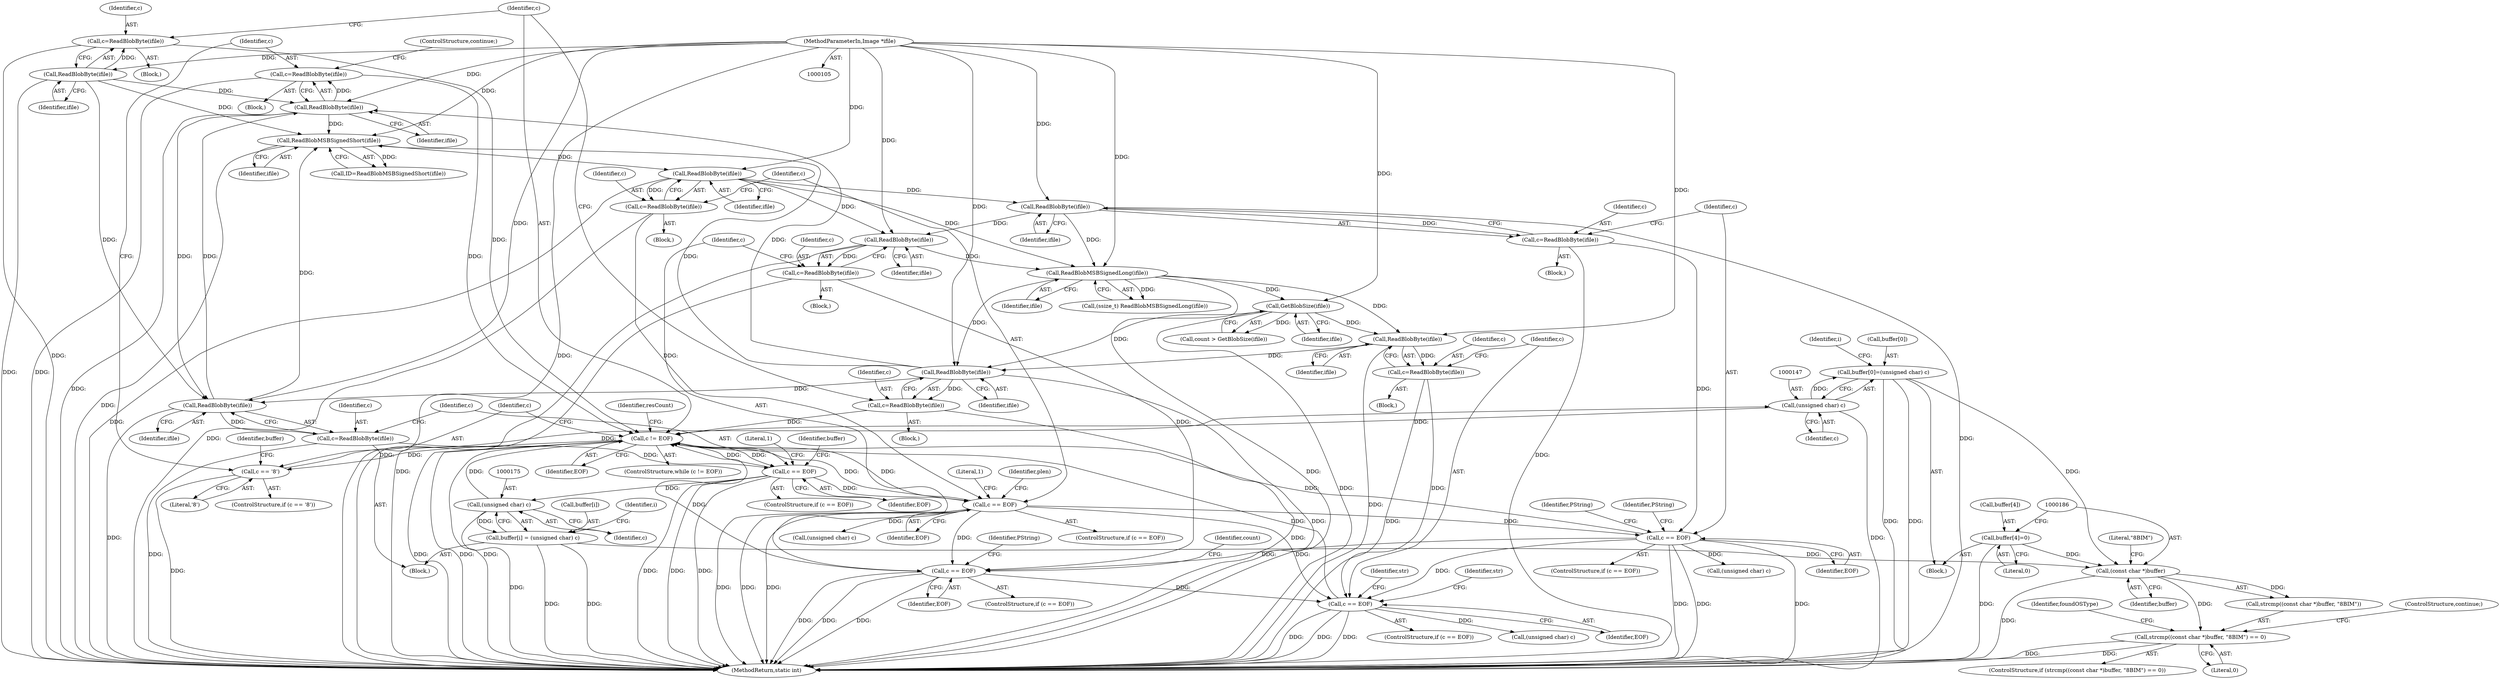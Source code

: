 digraph "0_ImageMagick_cb1214c124e1bd61f7dd551b94a794864861592e@API" {
"1000183" [label="(Call,strcmp((const char *)buffer, \"8BIM\") == 0)"];
"1000185" [label="(Call,(const char *)buffer)"];
"1000177" [label="(Call,buffer[4]=0)"];
"1000142" [label="(Call,buffer[0]=(unsigned char) c)"];
"1000146" [label="(Call,(unsigned char) c)"];
"1000137" [label="(Call,c == '8')"];
"1000132" [label="(Call,c != EOF)"];
"1000127" [label="(Call,c=ReadBlobByte(ifile))"];
"1000129" [label="(Call,ReadBlobByte(ifile))"];
"1000106" [label="(MethodParameterIn,Image *ifile)"];
"1000486" [label="(Call,c=ReadBlobByte(ifile))"];
"1000488" [label="(Call,ReadBlobByte(ifile))"];
"1000330" [label="(Call,GetBlobSize(ifile))"];
"1000321" [label="(Call,ReadBlobMSBSignedLong(ifile))"];
"1000264" [label="(Call,ReadBlobByte(ifile))"];
"1000217" [label="(Call,ReadBlobByte(ifile))"];
"1000204" [label="(Call,ReadBlobMSBSignedShort(ifile))"];
"1000199" [label="(Call,ReadBlobByte(ifile))"];
"1000161" [label="(Call,ReadBlobByte(ifile))"];
"1000301" [label="(Call,ReadBlobByte(ifile))"];
"1000384" [label="(Call,ReadBlobByte(ifile))"];
"1000197" [label="(Call,c=ReadBlobByte(ifile))"];
"1000174" [label="(Call,(unsigned char) c)"];
"1000164" [label="(Call,c == EOF)"];
"1000159" [label="(Call,c=ReadBlobByte(ifile))"];
"1000387" [label="(Call,c == EOF)"];
"1000382" [label="(Call,c=ReadBlobByte(ifile))"];
"1000267" [label="(Call,c == EOF)"];
"1000262" [label="(Call,c=ReadBlobByte(ifile))"];
"1000220" [label="(Call,c == EOF)"];
"1000215" [label="(Call,c=ReadBlobByte(ifile))"];
"1000304" [label="(Call,c == EOF)"];
"1000299" [label="(Call,c=ReadBlobByte(ifile))"];
"1000170" [label="(Call,buffer[i] = (unsigned char) c)"];
"1000219" [label="(ControlStructure,if (c == EOF))"];
"1000487" [label="(Identifier,c)"];
"1000389" [label="(Identifier,EOF)"];
"1000129" [label="(Call,ReadBlobByte(ifile))"];
"1000264" [label="(Call,ReadBlobByte(ifile))"];
"1000202" [label="(Call,ID=ReadBlobMSBSignedShort(ifile))"];
"1000216" [label="(Identifier,c)"];
"1000160" [label="(Identifier,c)"];
"1000298" [label="(Block,)"];
"1000392" [label="(Identifier,str)"];
"1000132" [label="(Call,c != EOF)"];
"1000201" [label="(ControlStructure,continue;)"];
"1000263" [label="(Identifier,c)"];
"1000134" [label="(Identifier,EOF)"];
"1000174" [label="(Call,(unsigned char) c)"];
"1000302" [label="(Identifier,ifile)"];
"1000284" [label="(Call,(unsigned char) c)"];
"1000128" [label="(Identifier,c)"];
"1000272" [label="(Identifier,PString)"];
"1000177" [label="(Call,buffer[4]=0)"];
"1000138" [label="(Identifier,c)"];
"1000225" [label="(Literal,1)"];
"1000331" [label="(Identifier,ifile)"];
"1000489" [label="(Identifier,ifile)"];
"1000148" [label="(Identifier,c)"];
"1000151" [label="(Identifier,i)"];
"1000388" [label="(Identifier,c)"];
"1000306" [label="(Identifier,EOF)"];
"1000491" [label="(Identifier,resCount)"];
"1000142" [label="(Call,buffer[0]=(unsigned char) c)"];
"1000322" [label="(Identifier,ifile)"];
"1000269" [label="(Identifier,EOF)"];
"1000169" [label="(Literal,1)"];
"1000381" [label="(Block,)"];
"1000387" [label="(Call,c == EOF)"];
"1000172" [label="(Identifier,buffer)"];
"1000176" [label="(Identifier,c)"];
"1000301" [label="(Call,ReadBlobByte(ifile))"];
"1000382" [label="(Call,c=ReadBlobByte(ifile))"];
"1000486" [label="(Call,c=ReadBlobByte(ifile))"];
"1000166" [label="(Identifier,EOF)"];
"1000136" [label="(ControlStructure,if (c == '8'))"];
"1000299" [label="(Call,c=ReadBlobByte(ifile))"];
"1000133" [label="(Identifier,c)"];
"1000184" [label="(Call,strcmp((const char *)buffer, \"8BIM\"))"];
"1000318" [label="(Identifier,count)"];
"1000205" [label="(Identifier,ifile)"];
"1000197" [label="(Call,c=ReadBlobByte(ifile))"];
"1000108" [label="(Block,)"];
"1000305" [label="(Identifier,c)"];
"1000194" [label="(ControlStructure,continue;)"];
"1000385" [label="(Identifier,ifile)"];
"1000217" [label="(Call,ReadBlobByte(ifile))"];
"1000183" [label="(Call,strcmp((const char *)buffer, \"8BIM\") == 0)"];
"1000267" [label="(Call,c == EOF)"];
"1000130" [label="(Identifier,ifile)"];
"1000158" [label="(Block,)"];
"1000165" [label="(Identifier,c)"];
"1000282" [label="(Identifier,PString)"];
"1000300" [label="(Identifier,c)"];
"1000159" [label="(Call,c=ReadBlobByte(ifile))"];
"1000162" [label="(Identifier,ifile)"];
"1000266" [label="(ControlStructure,if (c == EOF))"];
"1000328" [label="(Call,count > GetBlobSize(ifile))"];
"1000171" [label="(Call,buffer[i])"];
"1000144" [label="(Identifier,buffer)"];
"1000189" [label="(Literal,0)"];
"1000303" [label="(ControlStructure,if (c == EOF))"];
"1000215" [label="(Call,c=ReadBlobByte(ifile))"];
"1000384" [label="(Call,ReadBlobByte(ifile))"];
"1000222" [label="(Identifier,EOF)"];
"1000187" [label="(Identifier,buffer)"];
"1000191" [label="(Identifier,foundOSType)"];
"1000227" [label="(Identifier,plen)"];
"1000319" [label="(Call,(ssize_t) ReadBlobMSBSignedLong(ifile))"];
"1000492" [label="(MethodReturn,static int)"];
"1000127" [label="(Call,c=ReadBlobByte(ifile))"];
"1000164" [label="(Call,c == EOF)"];
"1000204" [label="(Call,ReadBlobMSBSignedShort(ifile))"];
"1000137" [label="(Call,c == '8')"];
"1000140" [label="(Block,)"];
"1000221" [label="(Identifier,c)"];
"1000199" [label="(Call,ReadBlobByte(ifile))"];
"1000218" [label="(Identifier,ifile)"];
"1000386" [label="(ControlStructure,if (c == EOF))"];
"1000213" [label="(Block,)"];
"1000170" [label="(Call,buffer[i] = (unsigned char) c)"];
"1000139" [label="(Literal,'8')"];
"1000321" [label="(Call,ReadBlobMSBSignedLong(ifile))"];
"1000161" [label="(Call,ReadBlobByte(ifile))"];
"1000200" [label="(Identifier,ifile)"];
"1000163" [label="(ControlStructure,if (c == EOF))"];
"1000265" [label="(Identifier,ifile)"];
"1000268" [label="(Identifier,c)"];
"1000408" [label="(Identifier,str)"];
"1000106" [label="(MethodParameterIn,Image *ifile)"];
"1000488" [label="(Call,ReadBlobByte(ifile))"];
"1000262" [label="(Call,c=ReadBlobByte(ifile))"];
"1000143" [label="(Call,buffer[0])"];
"1000157" [label="(Identifier,i)"];
"1000220" [label="(Call,c == EOF)"];
"1000185" [label="(Call,(const char *)buffer)"];
"1000410" [label="(Call,(unsigned char) c)"];
"1000181" [label="(Literal,0)"];
"1000198" [label="(Identifier,c)"];
"1000135" [label="(Block,)"];
"1000383" [label="(Identifier,c)"];
"1000304" [label="(Call,c == EOF)"];
"1000188" [label="(Literal,\"8BIM\")"];
"1000196" [label="(Block,)"];
"1000228" [label="(Call,(unsigned char) c)"];
"1000330" [label="(Call,GetBlobSize(ifile))"];
"1000178" [label="(Call,buffer[4])"];
"1000261" [label="(Block,)"];
"1000131" [label="(ControlStructure,while (c != EOF))"];
"1000182" [label="(ControlStructure,if (strcmp((const char *)buffer, \"8BIM\") == 0))"];
"1000146" [label="(Call,(unsigned char) c)"];
"1000309" [label="(Identifier,PString)"];
"1000183" -> "1000182"  [label="AST: "];
"1000183" -> "1000189"  [label="CFG: "];
"1000184" -> "1000183"  [label="AST: "];
"1000189" -> "1000183"  [label="AST: "];
"1000191" -> "1000183"  [label="CFG: "];
"1000194" -> "1000183"  [label="CFG: "];
"1000183" -> "1000492"  [label="DDG: "];
"1000183" -> "1000492"  [label="DDG: "];
"1000185" -> "1000183"  [label="DDG: "];
"1000185" -> "1000184"  [label="AST: "];
"1000185" -> "1000187"  [label="CFG: "];
"1000186" -> "1000185"  [label="AST: "];
"1000187" -> "1000185"  [label="AST: "];
"1000188" -> "1000185"  [label="CFG: "];
"1000185" -> "1000492"  [label="DDG: "];
"1000185" -> "1000184"  [label="DDG: "];
"1000177" -> "1000185"  [label="DDG: "];
"1000142" -> "1000185"  [label="DDG: "];
"1000170" -> "1000185"  [label="DDG: "];
"1000177" -> "1000140"  [label="AST: "];
"1000177" -> "1000181"  [label="CFG: "];
"1000178" -> "1000177"  [label="AST: "];
"1000181" -> "1000177"  [label="AST: "];
"1000186" -> "1000177"  [label="CFG: "];
"1000177" -> "1000492"  [label="DDG: "];
"1000142" -> "1000140"  [label="AST: "];
"1000142" -> "1000146"  [label="CFG: "];
"1000143" -> "1000142"  [label="AST: "];
"1000146" -> "1000142"  [label="AST: "];
"1000151" -> "1000142"  [label="CFG: "];
"1000142" -> "1000492"  [label="DDG: "];
"1000142" -> "1000492"  [label="DDG: "];
"1000146" -> "1000142"  [label="DDG: "];
"1000146" -> "1000148"  [label="CFG: "];
"1000147" -> "1000146"  [label="AST: "];
"1000148" -> "1000146"  [label="AST: "];
"1000146" -> "1000492"  [label="DDG: "];
"1000146" -> "1000132"  [label="DDG: "];
"1000137" -> "1000146"  [label="DDG: "];
"1000137" -> "1000136"  [label="AST: "];
"1000137" -> "1000139"  [label="CFG: "];
"1000138" -> "1000137"  [label="AST: "];
"1000139" -> "1000137"  [label="AST: "];
"1000144" -> "1000137"  [label="CFG: "];
"1000198" -> "1000137"  [label="CFG: "];
"1000137" -> "1000492"  [label="DDG: "];
"1000132" -> "1000137"  [label="DDG: "];
"1000132" -> "1000131"  [label="AST: "];
"1000132" -> "1000134"  [label="CFG: "];
"1000133" -> "1000132"  [label="AST: "];
"1000134" -> "1000132"  [label="AST: "];
"1000138" -> "1000132"  [label="CFG: "];
"1000491" -> "1000132"  [label="CFG: "];
"1000132" -> "1000492"  [label="DDG: "];
"1000132" -> "1000492"  [label="DDG: "];
"1000132" -> "1000492"  [label="DDG: "];
"1000127" -> "1000132"  [label="DDG: "];
"1000486" -> "1000132"  [label="DDG: "];
"1000197" -> "1000132"  [label="DDG: "];
"1000174" -> "1000132"  [label="DDG: "];
"1000387" -> "1000132"  [label="DDG: "];
"1000267" -> "1000132"  [label="DDG: "];
"1000164" -> "1000132"  [label="DDG: "];
"1000220" -> "1000132"  [label="DDG: "];
"1000304" -> "1000132"  [label="DDG: "];
"1000132" -> "1000164"  [label="DDG: "];
"1000132" -> "1000220"  [label="DDG: "];
"1000127" -> "1000108"  [label="AST: "];
"1000127" -> "1000129"  [label="CFG: "];
"1000128" -> "1000127"  [label="AST: "];
"1000129" -> "1000127"  [label="AST: "];
"1000133" -> "1000127"  [label="CFG: "];
"1000127" -> "1000492"  [label="DDG: "];
"1000129" -> "1000127"  [label="DDG: "];
"1000129" -> "1000130"  [label="CFG: "];
"1000130" -> "1000129"  [label="AST: "];
"1000129" -> "1000492"  [label="DDG: "];
"1000106" -> "1000129"  [label="DDG: "];
"1000129" -> "1000161"  [label="DDG: "];
"1000129" -> "1000199"  [label="DDG: "];
"1000129" -> "1000204"  [label="DDG: "];
"1000106" -> "1000105"  [label="AST: "];
"1000106" -> "1000492"  [label="DDG: "];
"1000106" -> "1000161"  [label="DDG: "];
"1000106" -> "1000199"  [label="DDG: "];
"1000106" -> "1000204"  [label="DDG: "];
"1000106" -> "1000217"  [label="DDG: "];
"1000106" -> "1000264"  [label="DDG: "];
"1000106" -> "1000301"  [label="DDG: "];
"1000106" -> "1000321"  [label="DDG: "];
"1000106" -> "1000330"  [label="DDG: "];
"1000106" -> "1000384"  [label="DDG: "];
"1000106" -> "1000488"  [label="DDG: "];
"1000486" -> "1000135"  [label="AST: "];
"1000486" -> "1000488"  [label="CFG: "];
"1000487" -> "1000486"  [label="AST: "];
"1000488" -> "1000486"  [label="AST: "];
"1000133" -> "1000486"  [label="CFG: "];
"1000486" -> "1000492"  [label="DDG: "];
"1000488" -> "1000486"  [label="DDG: "];
"1000488" -> "1000489"  [label="CFG: "];
"1000489" -> "1000488"  [label="AST: "];
"1000488" -> "1000492"  [label="DDG: "];
"1000488" -> "1000161"  [label="DDG: "];
"1000488" -> "1000199"  [label="DDG: "];
"1000488" -> "1000204"  [label="DDG: "];
"1000330" -> "1000488"  [label="DDG: "];
"1000321" -> "1000488"  [label="DDG: "];
"1000384" -> "1000488"  [label="DDG: "];
"1000330" -> "1000328"  [label="AST: "];
"1000330" -> "1000331"  [label="CFG: "];
"1000331" -> "1000330"  [label="AST: "];
"1000328" -> "1000330"  [label="CFG: "];
"1000330" -> "1000492"  [label="DDG: "];
"1000330" -> "1000328"  [label="DDG: "];
"1000321" -> "1000330"  [label="DDG: "];
"1000330" -> "1000384"  [label="DDG: "];
"1000321" -> "1000319"  [label="AST: "];
"1000321" -> "1000322"  [label="CFG: "];
"1000322" -> "1000321"  [label="AST: "];
"1000319" -> "1000321"  [label="CFG: "];
"1000321" -> "1000492"  [label="DDG: "];
"1000321" -> "1000319"  [label="DDG: "];
"1000264" -> "1000321"  [label="DDG: "];
"1000217" -> "1000321"  [label="DDG: "];
"1000301" -> "1000321"  [label="DDG: "];
"1000321" -> "1000384"  [label="DDG: "];
"1000264" -> "1000262"  [label="AST: "];
"1000264" -> "1000265"  [label="CFG: "];
"1000265" -> "1000264"  [label="AST: "];
"1000262" -> "1000264"  [label="CFG: "];
"1000264" -> "1000492"  [label="DDG: "];
"1000264" -> "1000262"  [label="DDG: "];
"1000217" -> "1000264"  [label="DDG: "];
"1000264" -> "1000301"  [label="DDG: "];
"1000217" -> "1000215"  [label="AST: "];
"1000217" -> "1000218"  [label="CFG: "];
"1000218" -> "1000217"  [label="AST: "];
"1000215" -> "1000217"  [label="CFG: "];
"1000217" -> "1000492"  [label="DDG: "];
"1000217" -> "1000215"  [label="DDG: "];
"1000204" -> "1000217"  [label="DDG: "];
"1000217" -> "1000301"  [label="DDG: "];
"1000204" -> "1000202"  [label="AST: "];
"1000204" -> "1000205"  [label="CFG: "];
"1000205" -> "1000204"  [label="AST: "];
"1000202" -> "1000204"  [label="CFG: "];
"1000204" -> "1000492"  [label="DDG: "];
"1000204" -> "1000202"  [label="DDG: "];
"1000199" -> "1000204"  [label="DDG: "];
"1000161" -> "1000204"  [label="DDG: "];
"1000199" -> "1000197"  [label="AST: "];
"1000199" -> "1000200"  [label="CFG: "];
"1000200" -> "1000199"  [label="AST: "];
"1000197" -> "1000199"  [label="CFG: "];
"1000199" -> "1000492"  [label="DDG: "];
"1000199" -> "1000161"  [label="DDG: "];
"1000199" -> "1000197"  [label="DDG: "];
"1000161" -> "1000199"  [label="DDG: "];
"1000161" -> "1000159"  [label="AST: "];
"1000161" -> "1000162"  [label="CFG: "];
"1000162" -> "1000161"  [label="AST: "];
"1000159" -> "1000161"  [label="CFG: "];
"1000161" -> "1000492"  [label="DDG: "];
"1000161" -> "1000159"  [label="DDG: "];
"1000301" -> "1000299"  [label="AST: "];
"1000301" -> "1000302"  [label="CFG: "];
"1000302" -> "1000301"  [label="AST: "];
"1000299" -> "1000301"  [label="CFG: "];
"1000301" -> "1000492"  [label="DDG: "];
"1000301" -> "1000299"  [label="DDG: "];
"1000384" -> "1000382"  [label="AST: "];
"1000384" -> "1000385"  [label="CFG: "];
"1000385" -> "1000384"  [label="AST: "];
"1000382" -> "1000384"  [label="CFG: "];
"1000384" -> "1000492"  [label="DDG: "];
"1000384" -> "1000382"  [label="DDG: "];
"1000197" -> "1000196"  [label="AST: "];
"1000198" -> "1000197"  [label="AST: "];
"1000201" -> "1000197"  [label="CFG: "];
"1000197" -> "1000492"  [label="DDG: "];
"1000174" -> "1000170"  [label="AST: "];
"1000174" -> "1000176"  [label="CFG: "];
"1000175" -> "1000174"  [label="AST: "];
"1000176" -> "1000174"  [label="AST: "];
"1000170" -> "1000174"  [label="CFG: "];
"1000174" -> "1000492"  [label="DDG: "];
"1000174" -> "1000170"  [label="DDG: "];
"1000164" -> "1000174"  [label="DDG: "];
"1000164" -> "1000163"  [label="AST: "];
"1000164" -> "1000166"  [label="CFG: "];
"1000165" -> "1000164"  [label="AST: "];
"1000166" -> "1000164"  [label="AST: "];
"1000169" -> "1000164"  [label="CFG: "];
"1000172" -> "1000164"  [label="CFG: "];
"1000164" -> "1000492"  [label="DDG: "];
"1000164" -> "1000492"  [label="DDG: "];
"1000164" -> "1000492"  [label="DDG: "];
"1000159" -> "1000164"  [label="DDG: "];
"1000164" -> "1000220"  [label="DDG: "];
"1000159" -> "1000158"  [label="AST: "];
"1000160" -> "1000159"  [label="AST: "];
"1000165" -> "1000159"  [label="CFG: "];
"1000159" -> "1000492"  [label="DDG: "];
"1000387" -> "1000386"  [label="AST: "];
"1000387" -> "1000389"  [label="CFG: "];
"1000388" -> "1000387"  [label="AST: "];
"1000389" -> "1000387"  [label="AST: "];
"1000392" -> "1000387"  [label="CFG: "];
"1000408" -> "1000387"  [label="CFG: "];
"1000387" -> "1000492"  [label="DDG: "];
"1000387" -> "1000492"  [label="DDG: "];
"1000387" -> "1000492"  [label="DDG: "];
"1000382" -> "1000387"  [label="DDG: "];
"1000267" -> "1000387"  [label="DDG: "];
"1000220" -> "1000387"  [label="DDG: "];
"1000304" -> "1000387"  [label="DDG: "];
"1000387" -> "1000410"  [label="DDG: "];
"1000382" -> "1000381"  [label="AST: "];
"1000383" -> "1000382"  [label="AST: "];
"1000388" -> "1000382"  [label="CFG: "];
"1000382" -> "1000492"  [label="DDG: "];
"1000267" -> "1000266"  [label="AST: "];
"1000267" -> "1000269"  [label="CFG: "];
"1000268" -> "1000267"  [label="AST: "];
"1000269" -> "1000267"  [label="AST: "];
"1000272" -> "1000267"  [label="CFG: "];
"1000282" -> "1000267"  [label="CFG: "];
"1000267" -> "1000492"  [label="DDG: "];
"1000267" -> "1000492"  [label="DDG: "];
"1000267" -> "1000492"  [label="DDG: "];
"1000262" -> "1000267"  [label="DDG: "];
"1000220" -> "1000267"  [label="DDG: "];
"1000267" -> "1000284"  [label="DDG: "];
"1000267" -> "1000304"  [label="DDG: "];
"1000262" -> "1000261"  [label="AST: "];
"1000263" -> "1000262"  [label="AST: "];
"1000268" -> "1000262"  [label="CFG: "];
"1000262" -> "1000492"  [label="DDG: "];
"1000220" -> "1000219"  [label="AST: "];
"1000220" -> "1000222"  [label="CFG: "];
"1000221" -> "1000220"  [label="AST: "];
"1000222" -> "1000220"  [label="AST: "];
"1000225" -> "1000220"  [label="CFG: "];
"1000227" -> "1000220"  [label="CFG: "];
"1000220" -> "1000492"  [label="DDG: "];
"1000220" -> "1000492"  [label="DDG: "];
"1000220" -> "1000492"  [label="DDG: "];
"1000215" -> "1000220"  [label="DDG: "];
"1000220" -> "1000228"  [label="DDG: "];
"1000220" -> "1000304"  [label="DDG: "];
"1000215" -> "1000213"  [label="AST: "];
"1000216" -> "1000215"  [label="AST: "];
"1000221" -> "1000215"  [label="CFG: "];
"1000215" -> "1000492"  [label="DDG: "];
"1000304" -> "1000303"  [label="AST: "];
"1000304" -> "1000306"  [label="CFG: "];
"1000305" -> "1000304"  [label="AST: "];
"1000306" -> "1000304"  [label="AST: "];
"1000309" -> "1000304"  [label="CFG: "];
"1000318" -> "1000304"  [label="CFG: "];
"1000304" -> "1000492"  [label="DDG: "];
"1000304" -> "1000492"  [label="DDG: "];
"1000304" -> "1000492"  [label="DDG: "];
"1000299" -> "1000304"  [label="DDG: "];
"1000299" -> "1000298"  [label="AST: "];
"1000300" -> "1000299"  [label="AST: "];
"1000305" -> "1000299"  [label="CFG: "];
"1000299" -> "1000492"  [label="DDG: "];
"1000170" -> "1000158"  [label="AST: "];
"1000171" -> "1000170"  [label="AST: "];
"1000157" -> "1000170"  [label="CFG: "];
"1000170" -> "1000492"  [label="DDG: "];
"1000170" -> "1000492"  [label="DDG: "];
}
